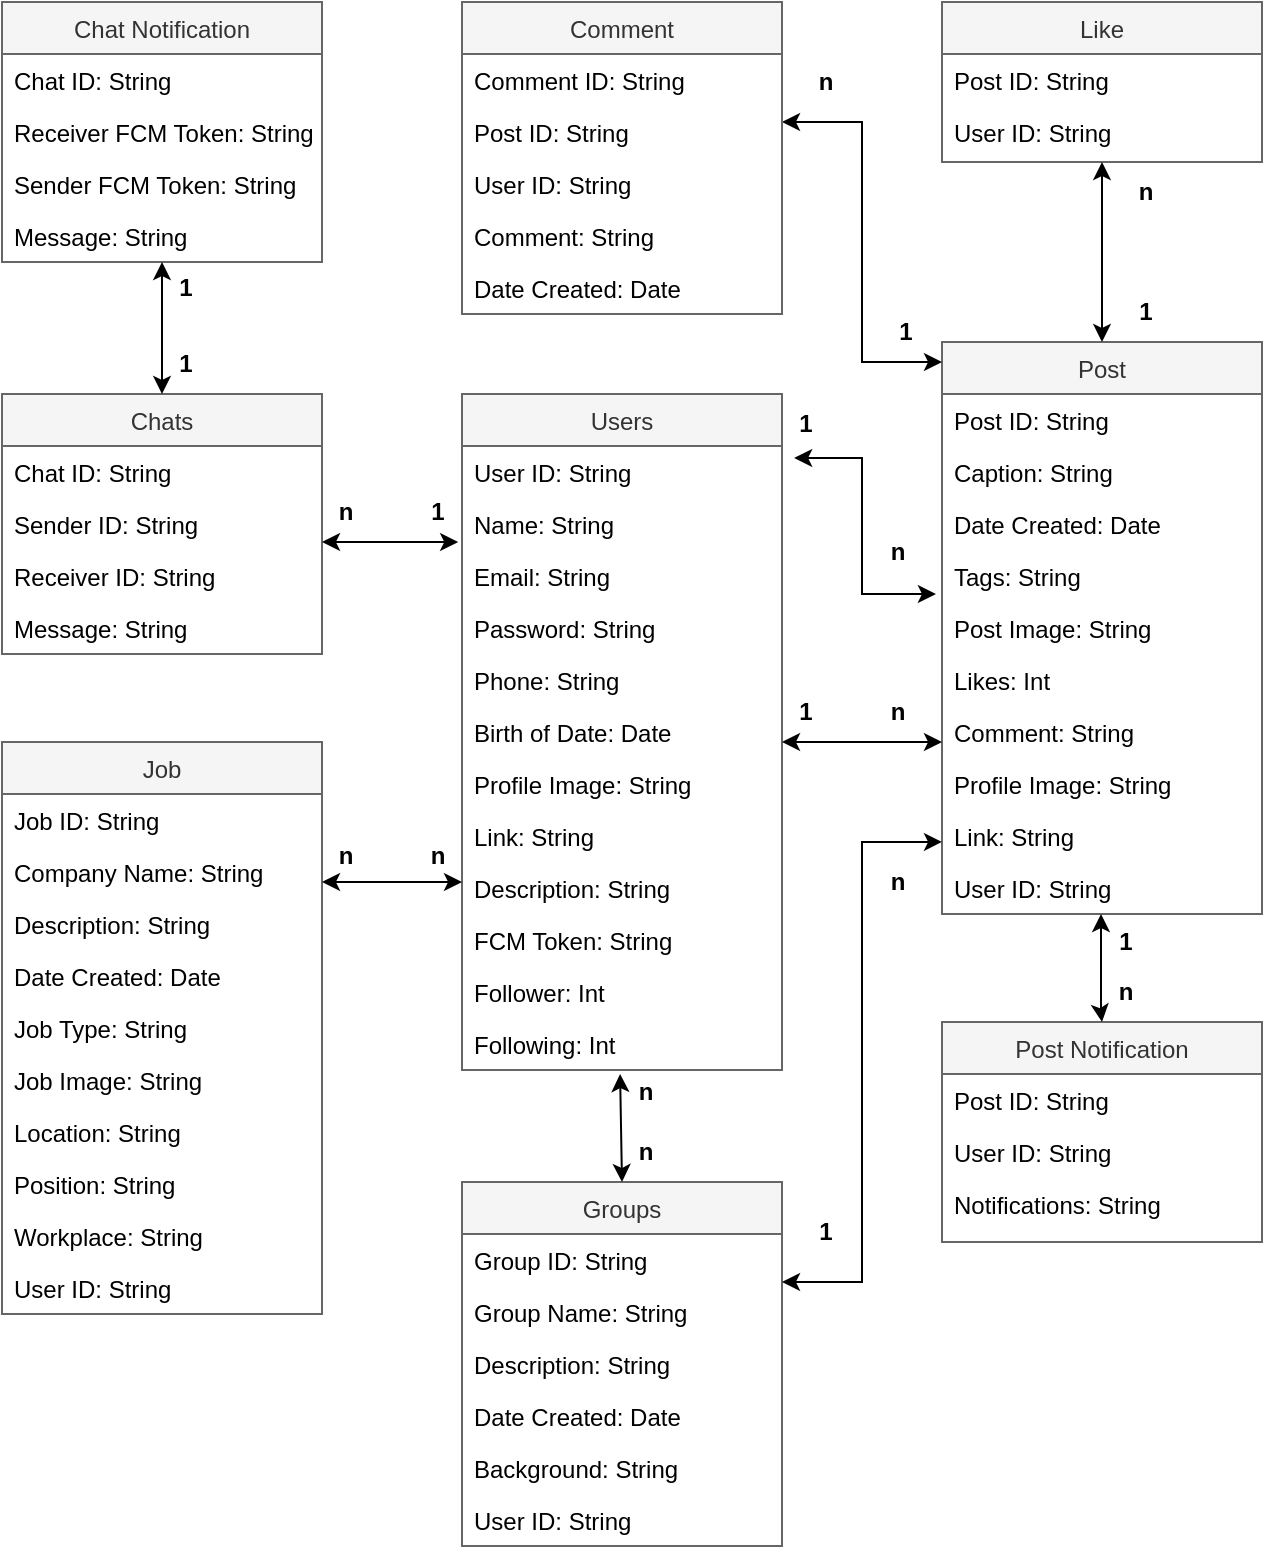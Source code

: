 <mxfile version="20.7.4" type="github">
  <diagram id="C5RBs43oDa-KdzZeNtuy" name="Page-1">
    <mxGraphModel dx="1434" dy="774" grid="1" gridSize="10" guides="1" tooltips="1" connect="1" arrows="1" fold="1" page="1" pageScale="1" pageWidth="827" pageHeight="1169" math="0" shadow="0">
      <root>
        <mxCell id="WIyWlLk6GJQsqaUBKTNV-0" />
        <mxCell id="WIyWlLk6GJQsqaUBKTNV-1" parent="WIyWlLk6GJQsqaUBKTNV-0" />
        <mxCell id="zkfFHV4jXpPFQw0GAbJ--0" value="Users" style="swimlane;fontStyle=0;align=center;verticalAlign=top;childLayout=stackLayout;horizontal=1;startSize=26;horizontalStack=0;resizeParent=1;resizeLast=0;collapsible=1;marginBottom=0;rounded=0;shadow=0;strokeWidth=1;fillColor=#f5f5f5;fontColor=#333333;strokeColor=#666666;" parent="WIyWlLk6GJQsqaUBKTNV-1" vertex="1">
          <mxGeometry x="260" y="296" width="160" height="338" as="geometry">
            <mxRectangle x="230" y="140" width="160" height="26" as="alternateBounds" />
          </mxGeometry>
        </mxCell>
        <mxCell id="g1v8Jiu_yyEXlm8m5T4r-4" value="User ID: String" style="text;align=left;verticalAlign=top;spacingLeft=4;spacingRight=4;overflow=hidden;rotatable=0;points=[[0,0.5],[1,0.5]];portConstraint=eastwest;" parent="zkfFHV4jXpPFQw0GAbJ--0" vertex="1">
          <mxGeometry y="26" width="160" height="26" as="geometry" />
        </mxCell>
        <mxCell id="zkfFHV4jXpPFQw0GAbJ--1" value="Name: String" style="text;align=left;verticalAlign=top;spacingLeft=4;spacingRight=4;overflow=hidden;rotatable=0;points=[[0,0.5],[1,0.5]];portConstraint=eastwest;" parent="zkfFHV4jXpPFQw0GAbJ--0" vertex="1">
          <mxGeometry y="52" width="160" height="26" as="geometry" />
        </mxCell>
        <mxCell id="zkfFHV4jXpPFQw0GAbJ--2" value="Email: String" style="text;align=left;verticalAlign=top;spacingLeft=4;spacingRight=4;overflow=hidden;rotatable=0;points=[[0,0.5],[1,0.5]];portConstraint=eastwest;rounded=0;shadow=0;html=0;" parent="zkfFHV4jXpPFQw0GAbJ--0" vertex="1">
          <mxGeometry y="78" width="160" height="26" as="geometry" />
        </mxCell>
        <mxCell id="zkfFHV4jXpPFQw0GAbJ--3" value="Password: String" style="text;align=left;verticalAlign=top;spacingLeft=4;spacingRight=4;overflow=hidden;rotatable=0;points=[[0,0.5],[1,0.5]];portConstraint=eastwest;rounded=0;shadow=0;html=0;" parent="zkfFHV4jXpPFQw0GAbJ--0" vertex="1">
          <mxGeometry y="104" width="160" height="26" as="geometry" />
        </mxCell>
        <mxCell id="g1v8Jiu_yyEXlm8m5T4r-0" value="Phone: String" style="text;align=left;verticalAlign=top;spacingLeft=4;spacingRight=4;overflow=hidden;rotatable=0;points=[[0,0.5],[1,0.5]];portConstraint=eastwest;rounded=0;shadow=0;html=0;" parent="zkfFHV4jXpPFQw0GAbJ--0" vertex="1">
          <mxGeometry y="130" width="160" height="26" as="geometry" />
        </mxCell>
        <mxCell id="g1v8Jiu_yyEXlm8m5T4r-5" value="Birth of Date: Date" style="text;align=left;verticalAlign=top;spacingLeft=4;spacingRight=4;overflow=hidden;rotatable=0;points=[[0,0.5],[1,0.5]];portConstraint=eastwest;rounded=0;shadow=0;html=0;" parent="zkfFHV4jXpPFQw0GAbJ--0" vertex="1">
          <mxGeometry y="156" width="160" height="26" as="geometry" />
        </mxCell>
        <mxCell id="g1v8Jiu_yyEXlm8m5T4r-1" value="Profile Image: String" style="text;align=left;verticalAlign=top;spacingLeft=4;spacingRight=4;overflow=hidden;rotatable=0;points=[[0,0.5],[1,0.5]];portConstraint=eastwest;rounded=0;shadow=0;html=0;" parent="zkfFHV4jXpPFQw0GAbJ--0" vertex="1">
          <mxGeometry y="182" width="160" height="26" as="geometry" />
        </mxCell>
        <mxCell id="g1v8Jiu_yyEXlm8m5T4r-2" value="Link: String" style="text;align=left;verticalAlign=top;spacingLeft=4;spacingRight=4;overflow=hidden;rotatable=0;points=[[0,0.5],[1,0.5]];portConstraint=eastwest;rounded=0;shadow=0;html=0;" parent="zkfFHV4jXpPFQw0GAbJ--0" vertex="1">
          <mxGeometry y="208" width="160" height="26" as="geometry" />
        </mxCell>
        <mxCell id="g1v8Jiu_yyEXlm8m5T4r-3" value="Description: String" style="text;align=left;verticalAlign=top;spacingLeft=4;spacingRight=4;overflow=hidden;rotatable=0;points=[[0,0.5],[1,0.5]];portConstraint=eastwest;rounded=0;shadow=0;html=0;" parent="zkfFHV4jXpPFQw0GAbJ--0" vertex="1">
          <mxGeometry y="234" width="160" height="26" as="geometry" />
        </mxCell>
        <mxCell id="g1v8Jiu_yyEXlm8m5T4r-7" value="FCM Token: String" style="text;align=left;verticalAlign=top;spacingLeft=4;spacingRight=4;overflow=hidden;rotatable=0;points=[[0,0.5],[1,0.5]];portConstraint=eastwest;rounded=0;shadow=0;html=0;" parent="zkfFHV4jXpPFQw0GAbJ--0" vertex="1">
          <mxGeometry y="260" width="160" height="26" as="geometry" />
        </mxCell>
        <mxCell id="g1v8Jiu_yyEXlm8m5T4r-8" value="Follower: Int" style="text;align=left;verticalAlign=top;spacingLeft=4;spacingRight=4;overflow=hidden;rotatable=0;points=[[0,0.5],[1,0.5]];portConstraint=eastwest;rounded=0;shadow=0;html=0;" parent="zkfFHV4jXpPFQw0GAbJ--0" vertex="1">
          <mxGeometry y="286" width="160" height="26" as="geometry" />
        </mxCell>
        <mxCell id="g1v8Jiu_yyEXlm8m5T4r-9" value="Following: Int" style="text;align=left;verticalAlign=top;spacingLeft=4;spacingRight=4;overflow=hidden;rotatable=0;points=[[0,0.5],[1,0.5]];portConstraint=eastwest;rounded=0;shadow=0;html=0;" parent="zkfFHV4jXpPFQw0GAbJ--0" vertex="1">
          <mxGeometry y="312" width="160" height="26" as="geometry" />
        </mxCell>
        <mxCell id="g1v8Jiu_yyEXlm8m5T4r-10" value="Post" style="swimlane;fontStyle=0;align=center;verticalAlign=top;childLayout=stackLayout;horizontal=1;startSize=26;horizontalStack=0;resizeParent=1;resizeLast=0;collapsible=1;marginBottom=0;rounded=0;shadow=0;strokeWidth=1;fillColor=#f5f5f5;fontColor=#333333;strokeColor=#666666;" parent="WIyWlLk6GJQsqaUBKTNV-1" vertex="1">
          <mxGeometry x="500" y="270" width="160" height="286" as="geometry">
            <mxRectangle x="230" y="140" width="160" height="26" as="alternateBounds" />
          </mxGeometry>
        </mxCell>
        <mxCell id="g1v8Jiu_yyEXlm8m5T4r-11" value="Post ID: String" style="text;align=left;verticalAlign=top;spacingLeft=4;spacingRight=4;overflow=hidden;rotatable=0;points=[[0,0.5],[1,0.5]];portConstraint=eastwest;" parent="g1v8Jiu_yyEXlm8m5T4r-10" vertex="1">
          <mxGeometry y="26" width="160" height="26" as="geometry" />
        </mxCell>
        <mxCell id="g1v8Jiu_yyEXlm8m5T4r-12" value="Caption: String" style="text;align=left;verticalAlign=top;spacingLeft=4;spacingRight=4;overflow=hidden;rotatable=0;points=[[0,0.5],[1,0.5]];portConstraint=eastwest;" parent="g1v8Jiu_yyEXlm8m5T4r-10" vertex="1">
          <mxGeometry y="52" width="160" height="26" as="geometry" />
        </mxCell>
        <mxCell id="g1v8Jiu_yyEXlm8m5T4r-13" value="Date Created: Date" style="text;align=left;verticalAlign=top;spacingLeft=4;spacingRight=4;overflow=hidden;rotatable=0;points=[[0,0.5],[1,0.5]];portConstraint=eastwest;rounded=0;shadow=0;html=0;" parent="g1v8Jiu_yyEXlm8m5T4r-10" vertex="1">
          <mxGeometry y="78" width="160" height="26" as="geometry" />
        </mxCell>
        <mxCell id="g1v8Jiu_yyEXlm8m5T4r-14" value="Tags: String" style="text;align=left;verticalAlign=top;spacingLeft=4;spacingRight=4;overflow=hidden;rotatable=0;points=[[0,0.5],[1,0.5]];portConstraint=eastwest;rounded=0;shadow=0;html=0;" parent="g1v8Jiu_yyEXlm8m5T4r-10" vertex="1">
          <mxGeometry y="104" width="160" height="26" as="geometry" />
        </mxCell>
        <mxCell id="g1v8Jiu_yyEXlm8m5T4r-15" value="Post Image: String" style="text;align=left;verticalAlign=top;spacingLeft=4;spacingRight=4;overflow=hidden;rotatable=0;points=[[0,0.5],[1,0.5]];portConstraint=eastwest;rounded=0;shadow=0;html=0;" parent="g1v8Jiu_yyEXlm8m5T4r-10" vertex="1">
          <mxGeometry y="130" width="160" height="26" as="geometry" />
        </mxCell>
        <mxCell id="g1v8Jiu_yyEXlm8m5T4r-16" value="Likes: Int" style="text;align=left;verticalAlign=top;spacingLeft=4;spacingRight=4;overflow=hidden;rotatable=0;points=[[0,0.5],[1,0.5]];portConstraint=eastwest;rounded=0;shadow=0;html=0;" parent="g1v8Jiu_yyEXlm8m5T4r-10" vertex="1">
          <mxGeometry y="156" width="160" height="26" as="geometry" />
        </mxCell>
        <mxCell id="lOst0Zq4y3KL9aMdi6OP-15" value="Comment: String" style="text;align=left;verticalAlign=top;spacingLeft=4;spacingRight=4;overflow=hidden;rotatable=0;points=[[0,0.5],[1,0.5]];portConstraint=eastwest;rounded=0;shadow=0;html=0;" parent="g1v8Jiu_yyEXlm8m5T4r-10" vertex="1">
          <mxGeometry y="182" width="160" height="26" as="geometry" />
        </mxCell>
        <mxCell id="g1v8Jiu_yyEXlm8m5T4r-17" value="Profile Image: String" style="text;align=left;verticalAlign=top;spacingLeft=4;spacingRight=4;overflow=hidden;rotatable=0;points=[[0,0.5],[1,0.5]];portConstraint=eastwest;rounded=0;shadow=0;html=0;" parent="g1v8Jiu_yyEXlm8m5T4r-10" vertex="1">
          <mxGeometry y="208" width="160" height="26" as="geometry" />
        </mxCell>
        <mxCell id="g1v8Jiu_yyEXlm8m5T4r-18" value="Link: String" style="text;align=left;verticalAlign=top;spacingLeft=4;spacingRight=4;overflow=hidden;rotatable=0;points=[[0,0.5],[1,0.5]];portConstraint=eastwest;rounded=0;shadow=0;html=0;" parent="g1v8Jiu_yyEXlm8m5T4r-10" vertex="1">
          <mxGeometry y="234" width="160" height="26" as="geometry" />
        </mxCell>
        <mxCell id="g1v8Jiu_yyEXlm8m5T4r-19" value="User ID: String" style="text;align=left;verticalAlign=top;spacingLeft=4;spacingRight=4;overflow=hidden;rotatable=0;points=[[0,0.5],[1,0.5]];portConstraint=eastwest;rounded=0;shadow=0;html=0;" parent="g1v8Jiu_yyEXlm8m5T4r-10" vertex="1">
          <mxGeometry y="260" width="160" height="26" as="geometry" />
        </mxCell>
        <mxCell id="g1v8Jiu_yyEXlm8m5T4r-24" value="Job" style="swimlane;fontStyle=0;align=center;verticalAlign=top;childLayout=stackLayout;horizontal=1;startSize=26;horizontalStack=0;resizeParent=1;resizeLast=0;collapsible=1;marginBottom=0;rounded=0;shadow=0;strokeWidth=1;fillColor=#f5f5f5;fontColor=#333333;strokeColor=#666666;" parent="WIyWlLk6GJQsqaUBKTNV-1" vertex="1">
          <mxGeometry x="30" y="470" width="160" height="286" as="geometry">
            <mxRectangle x="230" y="140" width="160" height="26" as="alternateBounds" />
          </mxGeometry>
        </mxCell>
        <mxCell id="g1v8Jiu_yyEXlm8m5T4r-25" value="Job ID: String" style="text;align=left;verticalAlign=top;spacingLeft=4;spacingRight=4;overflow=hidden;rotatable=0;points=[[0,0.5],[1,0.5]];portConstraint=eastwest;" parent="g1v8Jiu_yyEXlm8m5T4r-24" vertex="1">
          <mxGeometry y="26" width="160" height="26" as="geometry" />
        </mxCell>
        <mxCell id="g1v8Jiu_yyEXlm8m5T4r-34" value="Company Name: String" style="text;align=left;verticalAlign=top;spacingLeft=4;spacingRight=4;overflow=hidden;rotatable=0;points=[[0,0.5],[1,0.5]];portConstraint=eastwest;" parent="g1v8Jiu_yyEXlm8m5T4r-24" vertex="1">
          <mxGeometry y="52" width="160" height="26" as="geometry" />
        </mxCell>
        <mxCell id="g1v8Jiu_yyEXlm8m5T4r-26" value="Description: String" style="text;align=left;verticalAlign=top;spacingLeft=4;spacingRight=4;overflow=hidden;rotatable=0;points=[[0,0.5],[1,0.5]];portConstraint=eastwest;" parent="g1v8Jiu_yyEXlm8m5T4r-24" vertex="1">
          <mxGeometry y="78" width="160" height="26" as="geometry" />
        </mxCell>
        <mxCell id="g1v8Jiu_yyEXlm8m5T4r-27" value="Date Created: Date" style="text;align=left;verticalAlign=top;spacingLeft=4;spacingRight=4;overflow=hidden;rotatable=0;points=[[0,0.5],[1,0.5]];portConstraint=eastwest;rounded=0;shadow=0;html=0;" parent="g1v8Jiu_yyEXlm8m5T4r-24" vertex="1">
          <mxGeometry y="104" width="160" height="26" as="geometry" />
        </mxCell>
        <mxCell id="g1v8Jiu_yyEXlm8m5T4r-28" value="Job Type: String" style="text;align=left;verticalAlign=top;spacingLeft=4;spacingRight=4;overflow=hidden;rotatable=0;points=[[0,0.5],[1,0.5]];portConstraint=eastwest;rounded=0;shadow=0;html=0;" parent="g1v8Jiu_yyEXlm8m5T4r-24" vertex="1">
          <mxGeometry y="130" width="160" height="26" as="geometry" />
        </mxCell>
        <mxCell id="g1v8Jiu_yyEXlm8m5T4r-29" value="Job Image: String" style="text;align=left;verticalAlign=top;spacingLeft=4;spacingRight=4;overflow=hidden;rotatable=0;points=[[0,0.5],[1,0.5]];portConstraint=eastwest;rounded=0;shadow=0;html=0;" parent="g1v8Jiu_yyEXlm8m5T4r-24" vertex="1">
          <mxGeometry y="156" width="160" height="26" as="geometry" />
        </mxCell>
        <mxCell id="g1v8Jiu_yyEXlm8m5T4r-30" value="Location: String" style="text;align=left;verticalAlign=top;spacingLeft=4;spacingRight=4;overflow=hidden;rotatable=0;points=[[0,0.5],[1,0.5]];portConstraint=eastwest;rounded=0;shadow=0;html=0;" parent="g1v8Jiu_yyEXlm8m5T4r-24" vertex="1">
          <mxGeometry y="182" width="160" height="26" as="geometry" />
        </mxCell>
        <mxCell id="g1v8Jiu_yyEXlm8m5T4r-31" value="Position: String" style="text;align=left;verticalAlign=top;spacingLeft=4;spacingRight=4;overflow=hidden;rotatable=0;points=[[0,0.5],[1,0.5]];portConstraint=eastwest;rounded=0;shadow=0;html=0;" parent="g1v8Jiu_yyEXlm8m5T4r-24" vertex="1">
          <mxGeometry y="208" width="160" height="26" as="geometry" />
        </mxCell>
        <mxCell id="g1v8Jiu_yyEXlm8m5T4r-32" value="Workplace: String" style="text;align=left;verticalAlign=top;spacingLeft=4;spacingRight=4;overflow=hidden;rotatable=0;points=[[0,0.5],[1,0.5]];portConstraint=eastwest;rounded=0;shadow=0;html=0;" parent="g1v8Jiu_yyEXlm8m5T4r-24" vertex="1">
          <mxGeometry y="234" width="160" height="26" as="geometry" />
        </mxCell>
        <mxCell id="g1v8Jiu_yyEXlm8m5T4r-33" value="User ID: String" style="text;align=left;verticalAlign=top;spacingLeft=4;spacingRight=4;overflow=hidden;rotatable=0;points=[[0,0.5],[1,0.5]];portConstraint=eastwest;rounded=0;shadow=0;html=0;" parent="g1v8Jiu_yyEXlm8m5T4r-24" vertex="1">
          <mxGeometry y="260" width="160" height="26" as="geometry" />
        </mxCell>
        <mxCell id="g1v8Jiu_yyEXlm8m5T4r-35" value="Groups" style="swimlane;fontStyle=0;align=center;verticalAlign=top;childLayout=stackLayout;horizontal=1;startSize=26;horizontalStack=0;resizeParent=1;resizeLast=0;collapsible=1;marginBottom=0;rounded=0;shadow=0;strokeWidth=1;fillColor=#f5f5f5;fontColor=#333333;strokeColor=#666666;" parent="WIyWlLk6GJQsqaUBKTNV-1" vertex="1">
          <mxGeometry x="260" y="690" width="160" height="182" as="geometry">
            <mxRectangle x="230" y="140" width="160" height="26" as="alternateBounds" />
          </mxGeometry>
        </mxCell>
        <mxCell id="g1v8Jiu_yyEXlm8m5T4r-36" value="Group ID: String" style="text;align=left;verticalAlign=top;spacingLeft=4;spacingRight=4;overflow=hidden;rotatable=0;points=[[0,0.5],[1,0.5]];portConstraint=eastwest;" parent="g1v8Jiu_yyEXlm8m5T4r-35" vertex="1">
          <mxGeometry y="26" width="160" height="26" as="geometry" />
        </mxCell>
        <mxCell id="g1v8Jiu_yyEXlm8m5T4r-37" value="Group Name: String" style="text;align=left;verticalAlign=top;spacingLeft=4;spacingRight=4;overflow=hidden;rotatable=0;points=[[0,0.5],[1,0.5]];portConstraint=eastwest;" parent="g1v8Jiu_yyEXlm8m5T4r-35" vertex="1">
          <mxGeometry y="52" width="160" height="26" as="geometry" />
        </mxCell>
        <mxCell id="g1v8Jiu_yyEXlm8m5T4r-38" value="Description: String" style="text;align=left;verticalAlign=top;spacingLeft=4;spacingRight=4;overflow=hidden;rotatable=0;points=[[0,0.5],[1,0.5]];portConstraint=eastwest;" parent="g1v8Jiu_yyEXlm8m5T4r-35" vertex="1">
          <mxGeometry y="78" width="160" height="26" as="geometry" />
        </mxCell>
        <mxCell id="g1v8Jiu_yyEXlm8m5T4r-39" value="Date Created: Date" style="text;align=left;verticalAlign=top;spacingLeft=4;spacingRight=4;overflow=hidden;rotatable=0;points=[[0,0.5],[1,0.5]];portConstraint=eastwest;rounded=0;shadow=0;html=0;" parent="g1v8Jiu_yyEXlm8m5T4r-35" vertex="1">
          <mxGeometry y="104" width="160" height="26" as="geometry" />
        </mxCell>
        <mxCell id="g1v8Jiu_yyEXlm8m5T4r-40" value="Background: String" style="text;align=left;verticalAlign=top;spacingLeft=4;spacingRight=4;overflow=hidden;rotatable=0;points=[[0,0.5],[1,0.5]];portConstraint=eastwest;rounded=0;shadow=0;html=0;" parent="g1v8Jiu_yyEXlm8m5T4r-35" vertex="1">
          <mxGeometry y="130" width="160" height="26" as="geometry" />
        </mxCell>
        <mxCell id="g1v8Jiu_yyEXlm8m5T4r-45" value="User ID: String" style="text;align=left;verticalAlign=top;spacingLeft=4;spacingRight=4;overflow=hidden;rotatable=0;points=[[0,0.5],[1,0.5]];portConstraint=eastwest;rounded=0;shadow=0;html=0;" parent="g1v8Jiu_yyEXlm8m5T4r-35" vertex="1">
          <mxGeometry y="156" width="160" height="26" as="geometry" />
        </mxCell>
        <mxCell id="g1v8Jiu_yyEXlm8m5T4r-46" value="Chats" style="swimlane;fontStyle=0;align=center;verticalAlign=top;childLayout=stackLayout;horizontal=1;startSize=26;horizontalStack=0;resizeParent=1;resizeLast=0;collapsible=1;marginBottom=0;rounded=0;shadow=0;strokeWidth=1;fillColor=#f5f5f5;fontColor=#333333;strokeColor=#666666;" parent="WIyWlLk6GJQsqaUBKTNV-1" vertex="1">
          <mxGeometry x="30" y="296" width="160" height="130" as="geometry">
            <mxRectangle x="230" y="140" width="160" height="26" as="alternateBounds" />
          </mxGeometry>
        </mxCell>
        <mxCell id="FKrDlw8v08AkZtSbMla6-0" value="Chat ID: String" style="text;align=left;verticalAlign=top;spacingLeft=4;spacingRight=4;overflow=hidden;rotatable=0;points=[[0,0.5],[1,0.5]];portConstraint=eastwest;" parent="g1v8Jiu_yyEXlm8m5T4r-46" vertex="1">
          <mxGeometry y="26" width="160" height="26" as="geometry" />
        </mxCell>
        <mxCell id="g1v8Jiu_yyEXlm8m5T4r-47" value="Sender ID: String" style="text;align=left;verticalAlign=top;spacingLeft=4;spacingRight=4;overflow=hidden;rotatable=0;points=[[0,0.5],[1,0.5]];portConstraint=eastwest;" parent="g1v8Jiu_yyEXlm8m5T4r-46" vertex="1">
          <mxGeometry y="52" width="160" height="26" as="geometry" />
        </mxCell>
        <mxCell id="g1v8Jiu_yyEXlm8m5T4r-48" value="Receiver ID: String" style="text;align=left;verticalAlign=top;spacingLeft=4;spacingRight=4;overflow=hidden;rotatable=0;points=[[0,0.5],[1,0.5]];portConstraint=eastwest;" parent="g1v8Jiu_yyEXlm8m5T4r-46" vertex="1">
          <mxGeometry y="78" width="160" height="26" as="geometry" />
        </mxCell>
        <mxCell id="g1v8Jiu_yyEXlm8m5T4r-49" value="Message: String" style="text;align=left;verticalAlign=top;spacingLeft=4;spacingRight=4;overflow=hidden;rotatable=0;points=[[0,0.5],[1,0.5]];portConstraint=eastwest;" parent="g1v8Jiu_yyEXlm8m5T4r-46" vertex="1">
          <mxGeometry y="104" width="160" height="26" as="geometry" />
        </mxCell>
        <mxCell id="g1v8Jiu_yyEXlm8m5T4r-63" value="&lt;b&gt;n&lt;/b&gt;" style="text;html=1;strokeColor=none;fillColor=none;align=center;verticalAlign=middle;whiteSpace=wrap;rounded=0;" parent="WIyWlLk6GJQsqaUBKTNV-1" vertex="1">
          <mxGeometry x="190" y="512" width="24" height="30" as="geometry" />
        </mxCell>
        <mxCell id="g1v8Jiu_yyEXlm8m5T4r-65" value="&lt;b&gt;1&lt;/b&gt;" style="text;html=1;strokeColor=none;fillColor=none;align=center;verticalAlign=middle;whiteSpace=wrap;rounded=0;" parent="WIyWlLk6GJQsqaUBKTNV-1" vertex="1">
          <mxGeometry x="420" y="296" width="24" height="30" as="geometry" />
        </mxCell>
        <mxCell id="g1v8Jiu_yyEXlm8m5T4r-69" value="&lt;b&gt;n&lt;/b&gt;" style="text;html=1;strokeColor=none;fillColor=none;align=center;verticalAlign=middle;whiteSpace=wrap;rounded=0;" parent="WIyWlLk6GJQsqaUBKTNV-1" vertex="1">
          <mxGeometry x="466" y="360" width="24" height="30" as="geometry" />
        </mxCell>
        <mxCell id="g1v8Jiu_yyEXlm8m5T4r-70" value="&lt;b&gt;n&lt;/b&gt;" style="text;html=1;strokeColor=none;fillColor=none;align=center;verticalAlign=middle;whiteSpace=wrap;rounded=0;" parent="WIyWlLk6GJQsqaUBKTNV-1" vertex="1">
          <mxGeometry x="236" y="512" width="24" height="30" as="geometry" />
        </mxCell>
        <mxCell id="lOst0Zq4y3KL9aMdi6OP-2" value="" style="endArrow=classic;startArrow=classic;html=1;rounded=0;exitX=0;exitY=1;exitDx=0;exitDy=0;" parent="WIyWlLk6GJQsqaUBKTNV-1" source="lOst0Zq4y3KL9aMdi6OP-5" edge="1">
          <mxGeometry width="50" height="50" relative="1" as="geometry">
            <mxPoint x="470" y="420" as="sourcePoint" />
            <mxPoint x="500" y="470" as="targetPoint" />
          </mxGeometry>
        </mxCell>
        <mxCell id="lOst0Zq4y3KL9aMdi6OP-3" value="" style="endArrow=classic;startArrow=classic;html=1;rounded=0;exitX=1.038;exitY=0.231;exitDx=0;exitDy=0;exitPerimeter=0;entryX=-0.019;entryY=0.846;entryDx=0;entryDy=0;entryPerimeter=0;" parent="WIyWlLk6GJQsqaUBKTNV-1" source="g1v8Jiu_yyEXlm8m5T4r-4" target="g1v8Jiu_yyEXlm8m5T4r-14" edge="1">
          <mxGeometry width="50" height="50" relative="1" as="geometry">
            <mxPoint x="470" y="420" as="sourcePoint" />
            <mxPoint x="520" y="370" as="targetPoint" />
            <Array as="points">
              <mxPoint x="460" y="328" />
              <mxPoint x="460" y="396" />
            </Array>
          </mxGeometry>
        </mxCell>
        <mxCell id="lOst0Zq4y3KL9aMdi6OP-5" value="&lt;b&gt;1&lt;/b&gt;" style="text;html=1;strokeColor=none;fillColor=none;align=center;verticalAlign=middle;whiteSpace=wrap;rounded=0;" parent="WIyWlLk6GJQsqaUBKTNV-1" vertex="1">
          <mxGeometry x="420" y="440" width="24" height="30" as="geometry" />
        </mxCell>
        <mxCell id="lOst0Zq4y3KL9aMdi6OP-6" value="&lt;b&gt;n&lt;/b&gt;" style="text;html=1;strokeColor=none;fillColor=none;align=center;verticalAlign=middle;whiteSpace=wrap;rounded=0;" parent="WIyWlLk6GJQsqaUBKTNV-1" vertex="1">
          <mxGeometry x="466" y="440" width="24" height="30" as="geometry" />
        </mxCell>
        <mxCell id="lOst0Zq4y3KL9aMdi6OP-7" value="Post Notification" style="swimlane;fontStyle=0;align=center;verticalAlign=top;childLayout=stackLayout;horizontal=1;startSize=26;horizontalStack=0;resizeParent=1;resizeLast=0;collapsible=1;marginBottom=0;rounded=0;shadow=0;strokeWidth=1;fillColor=#f5f5f5;fontColor=#333333;strokeColor=#666666;" parent="WIyWlLk6GJQsqaUBKTNV-1" vertex="1">
          <mxGeometry x="500" y="610" width="160" height="110" as="geometry">
            <mxRectangle x="230" y="140" width="160" height="26" as="alternateBounds" />
          </mxGeometry>
        </mxCell>
        <mxCell id="lOst0Zq4y3KL9aMdi6OP-8" value="Post ID: String" style="text;align=left;verticalAlign=top;spacingLeft=4;spacingRight=4;overflow=hidden;rotatable=0;points=[[0,0.5],[1,0.5]];portConstraint=eastwest;" parent="lOst0Zq4y3KL9aMdi6OP-7" vertex="1">
          <mxGeometry y="26" width="160" height="26" as="geometry" />
        </mxCell>
        <mxCell id="lOst0Zq4y3KL9aMdi6OP-9" value="User ID: String" style="text;align=left;verticalAlign=top;spacingLeft=4;spacingRight=4;overflow=hidden;rotatable=0;points=[[0,0.5],[1,0.5]];portConstraint=eastwest;" parent="lOst0Zq4y3KL9aMdi6OP-7" vertex="1">
          <mxGeometry y="52" width="160" height="26" as="geometry" />
        </mxCell>
        <mxCell id="lOst0Zq4y3KL9aMdi6OP-10" value="Notifications: String" style="text;align=left;verticalAlign=top;spacingLeft=4;spacingRight=4;overflow=hidden;rotatable=0;points=[[0,0.5],[1,0.5]];portConstraint=eastwest;" parent="lOst0Zq4y3KL9aMdi6OP-7" vertex="1">
          <mxGeometry y="78" width="160" height="26" as="geometry" />
        </mxCell>
        <mxCell id="lOst0Zq4y3KL9aMdi6OP-14" value="" style="endArrow=classic;startArrow=classic;html=1;rounded=0;exitX=1;exitY=0.5;exitDx=0;exitDy=0;entryX=0;entryY=0.808;entryDx=0;entryDy=0;entryPerimeter=0;" parent="WIyWlLk6GJQsqaUBKTNV-1" edge="1">
          <mxGeometry width="50" height="50" relative="1" as="geometry">
            <mxPoint x="190" y="540" as="sourcePoint" />
            <mxPoint x="260" y="540.008" as="targetPoint" />
          </mxGeometry>
        </mxCell>
        <mxCell id="lOst0Zq4y3KL9aMdi6OP-21" value="" style="endArrow=classic;startArrow=classic;html=1;rounded=0;exitX=0;exitY=0;exitDx=0;exitDy=0;entryX=-0.012;entryY=0.846;entryDx=0;entryDy=0;entryPerimeter=0;" parent="WIyWlLk6GJQsqaUBKTNV-1" target="zkfFHV4jXpPFQw0GAbJ--1" edge="1">
          <mxGeometry width="50" height="50" relative="1" as="geometry">
            <mxPoint x="190" y="370" as="sourcePoint" />
            <mxPoint x="375" y="321" as="targetPoint" />
          </mxGeometry>
        </mxCell>
        <mxCell id="lOst0Zq4y3KL9aMdi6OP-23" value="&lt;b&gt;1&lt;/b&gt;" style="text;html=1;strokeColor=none;fillColor=none;align=center;verticalAlign=middle;whiteSpace=wrap;rounded=0;" parent="WIyWlLk6GJQsqaUBKTNV-1" vertex="1">
          <mxGeometry x="236" y="340" width="24" height="30" as="geometry" />
        </mxCell>
        <mxCell id="lOst0Zq4y3KL9aMdi6OP-24" value="Chat Notification" style="swimlane;fontStyle=0;align=center;verticalAlign=top;childLayout=stackLayout;horizontal=1;startSize=26;horizontalStack=0;resizeParent=1;resizeLast=0;collapsible=1;marginBottom=0;rounded=0;shadow=0;strokeWidth=1;fillColor=#f5f5f5;fontColor=#333333;strokeColor=#666666;" parent="WIyWlLk6GJQsqaUBKTNV-1" vertex="1">
          <mxGeometry x="30" y="100" width="160" height="130" as="geometry">
            <mxRectangle x="230" y="140" width="160" height="26" as="alternateBounds" />
          </mxGeometry>
        </mxCell>
        <mxCell id="FKrDlw8v08AkZtSbMla6-3" value="Chat ID: String" style="text;align=left;verticalAlign=top;spacingLeft=4;spacingRight=4;overflow=hidden;rotatable=0;points=[[0,0.5],[1,0.5]];portConstraint=eastwest;" parent="lOst0Zq4y3KL9aMdi6OP-24" vertex="1">
          <mxGeometry y="26" width="160" height="26" as="geometry" />
        </mxCell>
        <mxCell id="lOst0Zq4y3KL9aMdi6OP-25" value="Receiver FCM Token: String" style="text;align=left;verticalAlign=top;spacingLeft=4;spacingRight=4;overflow=hidden;rotatable=0;points=[[0,0.5],[1,0.5]];portConstraint=eastwest;" parent="lOst0Zq4y3KL9aMdi6OP-24" vertex="1">
          <mxGeometry y="52" width="160" height="26" as="geometry" />
        </mxCell>
        <mxCell id="lOst0Zq4y3KL9aMdi6OP-26" value="Sender FCM Token: String" style="text;align=left;verticalAlign=top;spacingLeft=4;spacingRight=4;overflow=hidden;rotatable=0;points=[[0,0.5],[1,0.5]];portConstraint=eastwest;" parent="lOst0Zq4y3KL9aMdi6OP-24" vertex="1">
          <mxGeometry y="78" width="160" height="26" as="geometry" />
        </mxCell>
        <mxCell id="lOst0Zq4y3KL9aMdi6OP-27" value="Message: String" style="text;align=left;verticalAlign=top;spacingLeft=4;spacingRight=4;overflow=hidden;rotatable=0;points=[[0,0.5],[1,0.5]];portConstraint=eastwest;" parent="lOst0Zq4y3KL9aMdi6OP-24" vertex="1">
          <mxGeometry y="104" width="160" height="26" as="geometry" />
        </mxCell>
        <mxCell id="lOst0Zq4y3KL9aMdi6OP-31" value="" style="endArrow=classic;startArrow=classic;html=1;rounded=0;exitX=0.5;exitY=0;exitDx=0;exitDy=0;entryX=0.5;entryY=1;entryDx=0;entryDy=0;" parent="WIyWlLk6GJQsqaUBKTNV-1" source="g1v8Jiu_yyEXlm8m5T4r-46" target="lOst0Zq4y3KL9aMdi6OP-24" edge="1">
          <mxGeometry width="50" height="50" relative="1" as="geometry">
            <mxPoint x="350" y="238" as="sourcePoint" />
            <mxPoint x="110" y="240" as="targetPoint" />
          </mxGeometry>
        </mxCell>
        <mxCell id="lOst0Zq4y3KL9aMdi6OP-32" value="&lt;b&gt;1&lt;/b&gt;" style="text;html=1;strokeColor=none;fillColor=none;align=center;verticalAlign=middle;whiteSpace=wrap;rounded=0;" parent="WIyWlLk6GJQsqaUBKTNV-1" vertex="1">
          <mxGeometry x="110" y="266" width="24" height="30" as="geometry" />
        </mxCell>
        <mxCell id="lOst0Zq4y3KL9aMdi6OP-33" value="&lt;b&gt;1&lt;/b&gt;" style="text;html=1;strokeColor=none;fillColor=none;align=center;verticalAlign=middle;whiteSpace=wrap;rounded=0;" parent="WIyWlLk6GJQsqaUBKTNV-1" vertex="1">
          <mxGeometry x="110" y="228" width="24" height="30" as="geometry" />
        </mxCell>
        <mxCell id="lOst0Zq4y3KL9aMdi6OP-36" value="" style="endArrow=classic;startArrow=classic;html=1;rounded=0;exitX=1;exitY=0.5;exitDx=0;exitDy=0;" parent="WIyWlLk6GJQsqaUBKTNV-1" edge="1">
          <mxGeometry width="50" height="50" relative="1" as="geometry">
            <mxPoint x="420" y="160" as="sourcePoint" />
            <mxPoint x="500" y="280" as="targetPoint" />
            <Array as="points">
              <mxPoint x="460" y="160" />
              <mxPoint x="460" y="280" />
            </Array>
          </mxGeometry>
        </mxCell>
        <mxCell id="lOst0Zq4y3KL9aMdi6OP-38" value="&lt;b&gt;1&lt;/b&gt;" style="text;html=1;strokeColor=none;fillColor=none;align=center;verticalAlign=middle;whiteSpace=wrap;rounded=0;" parent="WIyWlLk6GJQsqaUBKTNV-1" vertex="1">
          <mxGeometry x="590" y="240" width="24" height="30" as="geometry" />
        </mxCell>
        <mxCell id="lOst0Zq4y3KL9aMdi6OP-39" value="&lt;b&gt;n&lt;/b&gt;" style="text;html=1;strokeColor=none;fillColor=none;align=center;verticalAlign=middle;whiteSpace=wrap;rounded=0;" parent="WIyWlLk6GJQsqaUBKTNV-1" vertex="1">
          <mxGeometry x="590" y="180" width="24" height="30" as="geometry" />
        </mxCell>
        <mxCell id="FKrDlw8v08AkZtSbMla6-2" value="&lt;b&gt;n&lt;/b&gt;" style="text;html=1;strokeColor=none;fillColor=none;align=center;verticalAlign=middle;whiteSpace=wrap;rounded=0;" parent="WIyWlLk6GJQsqaUBKTNV-1" vertex="1">
          <mxGeometry x="190" y="340" width="24" height="30" as="geometry" />
        </mxCell>
        <mxCell id="3ZoJRj4idAydsdAzSTIf-0" value="Comment" style="swimlane;fontStyle=0;align=center;verticalAlign=top;childLayout=stackLayout;horizontal=1;startSize=26;horizontalStack=0;resizeParent=1;resizeLast=0;collapsible=1;marginBottom=0;rounded=0;shadow=0;strokeWidth=1;fillColor=#f5f5f5;fontColor=#333333;strokeColor=#666666;" vertex="1" parent="WIyWlLk6GJQsqaUBKTNV-1">
          <mxGeometry x="260" y="100" width="160" height="156" as="geometry">
            <mxRectangle x="230" y="140" width="160" height="26" as="alternateBounds" />
          </mxGeometry>
        </mxCell>
        <mxCell id="3ZoJRj4idAydsdAzSTIf-1" value="Comment ID: String" style="text;align=left;verticalAlign=top;spacingLeft=4;spacingRight=4;overflow=hidden;rotatable=0;points=[[0,0.5],[1,0.5]];portConstraint=eastwest;" vertex="1" parent="3ZoJRj4idAydsdAzSTIf-0">
          <mxGeometry y="26" width="160" height="26" as="geometry" />
        </mxCell>
        <mxCell id="3ZoJRj4idAydsdAzSTIf-12" value="Post ID: String" style="text;align=left;verticalAlign=top;spacingLeft=4;spacingRight=4;overflow=hidden;rotatable=0;points=[[0,0.5],[1,0.5]];portConstraint=eastwest;" vertex="1" parent="3ZoJRj4idAydsdAzSTIf-0">
          <mxGeometry y="52" width="160" height="26" as="geometry" />
        </mxCell>
        <mxCell id="3ZoJRj4idAydsdAzSTIf-2" value="User ID: String" style="text;align=left;verticalAlign=top;spacingLeft=4;spacingRight=4;overflow=hidden;rotatable=0;points=[[0,0.5],[1,0.5]];portConstraint=eastwest;" vertex="1" parent="3ZoJRj4idAydsdAzSTIf-0">
          <mxGeometry y="78" width="160" height="26" as="geometry" />
        </mxCell>
        <mxCell id="3ZoJRj4idAydsdAzSTIf-3" value="Comment: String" style="text;align=left;verticalAlign=top;spacingLeft=4;spacingRight=4;overflow=hidden;rotatable=0;points=[[0,0.5],[1,0.5]];portConstraint=eastwest;" vertex="1" parent="3ZoJRj4idAydsdAzSTIf-0">
          <mxGeometry y="104" width="160" height="26" as="geometry" />
        </mxCell>
        <mxCell id="3ZoJRj4idAydsdAzSTIf-4" value="Date Created: Date" style="text;align=left;verticalAlign=top;spacingLeft=4;spacingRight=4;overflow=hidden;rotatable=0;points=[[0,0.5],[1,0.5]];portConstraint=eastwest;rounded=0;shadow=0;html=0;" vertex="1" parent="3ZoJRj4idAydsdAzSTIf-0">
          <mxGeometry y="130" width="160" height="26" as="geometry" />
        </mxCell>
        <mxCell id="3ZoJRj4idAydsdAzSTIf-7" value="Like" style="swimlane;fontStyle=0;align=center;verticalAlign=top;childLayout=stackLayout;horizontal=1;startSize=26;horizontalStack=0;resizeParent=1;resizeLast=0;collapsible=1;marginBottom=0;rounded=0;shadow=0;strokeWidth=1;fillColor=#f5f5f5;fontColor=#333333;strokeColor=#666666;" vertex="1" parent="WIyWlLk6GJQsqaUBKTNV-1">
          <mxGeometry x="500" y="100" width="160" height="80" as="geometry">
            <mxRectangle x="230" y="140" width="160" height="26" as="alternateBounds" />
          </mxGeometry>
        </mxCell>
        <mxCell id="3ZoJRj4idAydsdAzSTIf-8" value="Post ID: String&#xa;" style="text;align=left;verticalAlign=top;spacingLeft=4;spacingRight=4;overflow=hidden;rotatable=0;points=[[0,0.5],[1,0.5]];portConstraint=eastwest;" vertex="1" parent="3ZoJRj4idAydsdAzSTIf-7">
          <mxGeometry y="26" width="160" height="26" as="geometry" />
        </mxCell>
        <mxCell id="3ZoJRj4idAydsdAzSTIf-9" value="User ID: String" style="text;align=left;verticalAlign=top;spacingLeft=4;spacingRight=4;overflow=hidden;rotatable=0;points=[[0,0.5],[1,0.5]];portConstraint=eastwest;" vertex="1" parent="3ZoJRj4idAydsdAzSTIf-7">
          <mxGeometry y="52" width="160" height="26" as="geometry" />
        </mxCell>
        <mxCell id="3ZoJRj4idAydsdAzSTIf-14" value="" style="endArrow=classic;startArrow=classic;html=1;rounded=0;exitX=0.5;exitY=1;exitDx=0;exitDy=0;entryX=0.5;entryY=0;entryDx=0;entryDy=0;" edge="1" parent="WIyWlLk6GJQsqaUBKTNV-1" source="3ZoJRj4idAydsdAzSTIf-7" target="g1v8Jiu_yyEXlm8m5T4r-10">
          <mxGeometry width="50" height="50" relative="1" as="geometry">
            <mxPoint x="430" y="170" as="sourcePoint" />
            <mxPoint x="510" y="290" as="targetPoint" />
            <Array as="points">
              <mxPoint x="580" y="230" />
            </Array>
          </mxGeometry>
        </mxCell>
        <mxCell id="3ZoJRj4idAydsdAzSTIf-15" value="&lt;b&gt;n&lt;/b&gt;" style="text;html=1;strokeColor=none;fillColor=none;align=center;verticalAlign=middle;whiteSpace=wrap;rounded=0;" vertex="1" parent="WIyWlLk6GJQsqaUBKTNV-1">
          <mxGeometry x="430" y="125" width="24" height="30" as="geometry" />
        </mxCell>
        <mxCell id="3ZoJRj4idAydsdAzSTIf-16" value="&lt;b&gt;1&lt;/b&gt;" style="text;html=1;strokeColor=none;fillColor=none;align=center;verticalAlign=middle;whiteSpace=wrap;rounded=0;" vertex="1" parent="WIyWlLk6GJQsqaUBKTNV-1">
          <mxGeometry x="470" y="250" width="24" height="30" as="geometry" />
        </mxCell>
        <mxCell id="3ZoJRj4idAydsdAzSTIf-17" value="" style="endArrow=classic;startArrow=classic;html=1;rounded=0;exitX=0.494;exitY=1.077;exitDx=0;exitDy=0;entryX=0.5;entryY=0;entryDx=0;entryDy=0;exitPerimeter=0;" edge="1" parent="WIyWlLk6GJQsqaUBKTNV-1" source="g1v8Jiu_yyEXlm8m5T4r-9" target="g1v8Jiu_yyEXlm8m5T4r-35">
          <mxGeometry x="1" y="-439" width="50" height="50" relative="1" as="geometry">
            <mxPoint x="470" y="666" as="sourcePoint" />
            <mxPoint x="470" y="756" as="targetPoint" />
            <Array as="points" />
            <mxPoint x="219" y="380" as="offset" />
          </mxGeometry>
        </mxCell>
        <mxCell id="3ZoJRj4idAydsdAzSTIf-19" value="&lt;b&gt;n&lt;/b&gt;" style="text;html=1;strokeColor=none;fillColor=none;align=center;verticalAlign=middle;whiteSpace=wrap;rounded=0;" vertex="1" parent="WIyWlLk6GJQsqaUBKTNV-1">
          <mxGeometry x="340" y="660" width="24" height="30" as="geometry" />
        </mxCell>
        <mxCell id="3ZoJRj4idAydsdAzSTIf-20" value="&lt;b&gt;n&lt;/b&gt;" style="text;html=1;strokeColor=none;fillColor=none;align=center;verticalAlign=middle;whiteSpace=wrap;rounded=0;" vertex="1" parent="WIyWlLk6GJQsqaUBKTNV-1">
          <mxGeometry x="340" y="630" width="24" height="30" as="geometry" />
        </mxCell>
        <mxCell id="3ZoJRj4idAydsdAzSTIf-21" value="" style="endArrow=classic;startArrow=classic;html=1;rounded=0;exitX=0.5;exitY=1;exitDx=0;exitDy=0;" edge="1" parent="WIyWlLk6GJQsqaUBKTNV-1">
          <mxGeometry x="1" y="280" width="50" height="50" relative="1" as="geometry">
            <mxPoint x="579.5" y="556" as="sourcePoint" />
            <mxPoint x="580" y="610" as="targetPoint" />
            <Array as="points">
              <mxPoint x="579.5" y="606" />
            </Array>
            <mxPoint x="-280" y="280" as="offset" />
          </mxGeometry>
        </mxCell>
        <mxCell id="3ZoJRj4idAydsdAzSTIf-22" value="&lt;b&gt;1&lt;/b&gt;" style="text;html=1;strokeColor=none;fillColor=none;align=center;verticalAlign=middle;whiteSpace=wrap;rounded=0;" vertex="1" parent="WIyWlLk6GJQsqaUBKTNV-1">
          <mxGeometry x="580" y="554.5" width="24" height="30" as="geometry" />
        </mxCell>
        <mxCell id="3ZoJRj4idAydsdAzSTIf-23" value="&lt;b&gt;n&lt;/b&gt;" style="text;html=1;strokeColor=none;fillColor=none;align=center;verticalAlign=middle;whiteSpace=wrap;rounded=0;" vertex="1" parent="WIyWlLk6GJQsqaUBKTNV-1">
          <mxGeometry x="580" y="580" width="24" height="30" as="geometry" />
        </mxCell>
        <mxCell id="3ZoJRj4idAydsdAzSTIf-24" value="" style="endArrow=classic;startArrow=classic;html=1;rounded=0;exitX=0;exitY=1;exitDx=0;exitDy=0;entryX=0;entryY=0.615;entryDx=0;entryDy=0;entryPerimeter=0;" edge="1" parent="WIyWlLk6GJQsqaUBKTNV-1" target="g1v8Jiu_yyEXlm8m5T4r-18">
          <mxGeometry width="50" height="50" relative="1" as="geometry">
            <mxPoint x="420" y="740" as="sourcePoint" />
            <mxPoint x="498.08" y="740.006" as="targetPoint" />
            <Array as="points">
              <mxPoint x="460" y="740" />
              <mxPoint x="460" y="520" />
            </Array>
          </mxGeometry>
        </mxCell>
        <mxCell id="3ZoJRj4idAydsdAzSTIf-25" value="&lt;b&gt;n&lt;/b&gt;" style="text;html=1;strokeColor=none;fillColor=none;align=center;verticalAlign=middle;whiteSpace=wrap;rounded=0;" vertex="1" parent="WIyWlLk6GJQsqaUBKTNV-1">
          <mxGeometry x="466" y="524.5" width="24" height="30" as="geometry" />
        </mxCell>
        <mxCell id="3ZoJRj4idAydsdAzSTIf-26" value="&lt;b&gt;1&lt;/b&gt;" style="text;html=1;strokeColor=none;fillColor=none;align=center;verticalAlign=middle;whiteSpace=wrap;rounded=0;" vertex="1" parent="WIyWlLk6GJQsqaUBKTNV-1">
          <mxGeometry x="430" y="700" width="24" height="30" as="geometry" />
        </mxCell>
      </root>
    </mxGraphModel>
  </diagram>
</mxfile>
